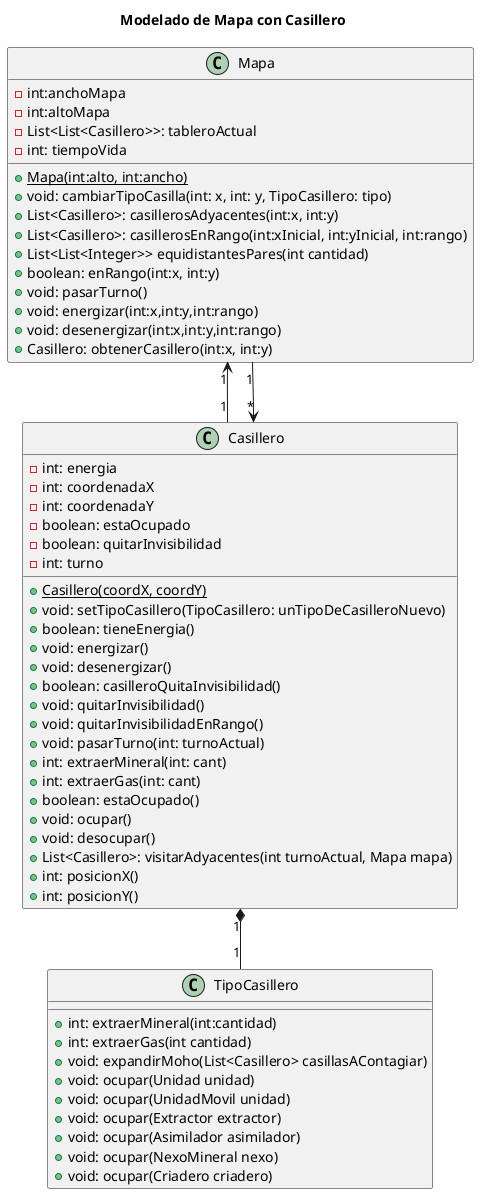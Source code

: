 @startuml
title Modelado de Mapa con Casillero

class Mapa {
    -int:anchoMapa
    -int:altoMapa
    -List<List<Casillero>>: tableroActual
    -int: tiempoVida

    +<u>Mapa(int:alto, int:ancho)
    +void: cambiarTipoCasilla(int: x, int: y, TipoCasillero: tipo)
    +List<Casillero>: casillerosAdyacentes(int:x, int:y)
    +List<Casillero>: casillerosEnRango(int:xInicial, int:yInicial, int:rango)
    +List<List<Integer>> equidistantesPares(int cantidad)
    +boolean: enRango(int:x, int:y)
    +void: pasarTurno()
    +void: energizar(int:x,int:y,int:rango)
    +void: desenergizar(int:x,int:y,int:rango)
    +Casillero: obtenerCasillero(int:x, int:y)
}

Mapa "1" <-- "1" Casillero
Casillero "*" <-- "1" Mapa
Casillero "1" *-- "1" TipoCasillero

class Casillero {
 - int: energia
 - int: coordenadaX
 - int: coordenadaY
 - boolean: estaOcupado
 - boolean: quitarInvisibilidad
 - int: turno

 + <u>Casillero(coordX, coordY)
 + void: setTipoCasillero(TipoCasillero: unTipoDeCasilleroNuevo)
 + boolean: tieneEnergia()
 + void: energizar()
 + void: desenergizar()
 + boolean: casilleroQuitaInvisibilidad()
 + void: quitarInvisibilidad()
 + void: quitarInvisibilidadEnRango()
 + void: pasarTurno(int: turnoActual)
 + int: extraerMineral(int: cant)
 + int: extraerGas(int: cant)
 + boolean: estaOcupado()
 + void: ocupar()
 + void: desocupar()
 + List<Casillero>: visitarAdyacentes(int turnoActual, Mapa mapa)
 + int: posicionX()
 + int: posicionY()
}

class TipoCasillero{
 + int: extraerMineral(int:cantidad)
 + int: extraerGas(int cantidad)
 + void: expandirMoho(List<Casillero> casillasAContagiar)
 + void: ocupar(Unidad unidad)
 + void: ocupar(UnidadMovil unidad)
 + void: ocupar(Extractor extractor)
 + void: ocupar(Asimilador asimilador)
 + void: ocupar(NexoMineral nexo)
 + void: ocupar(Criadero criadero)
}

@enduml